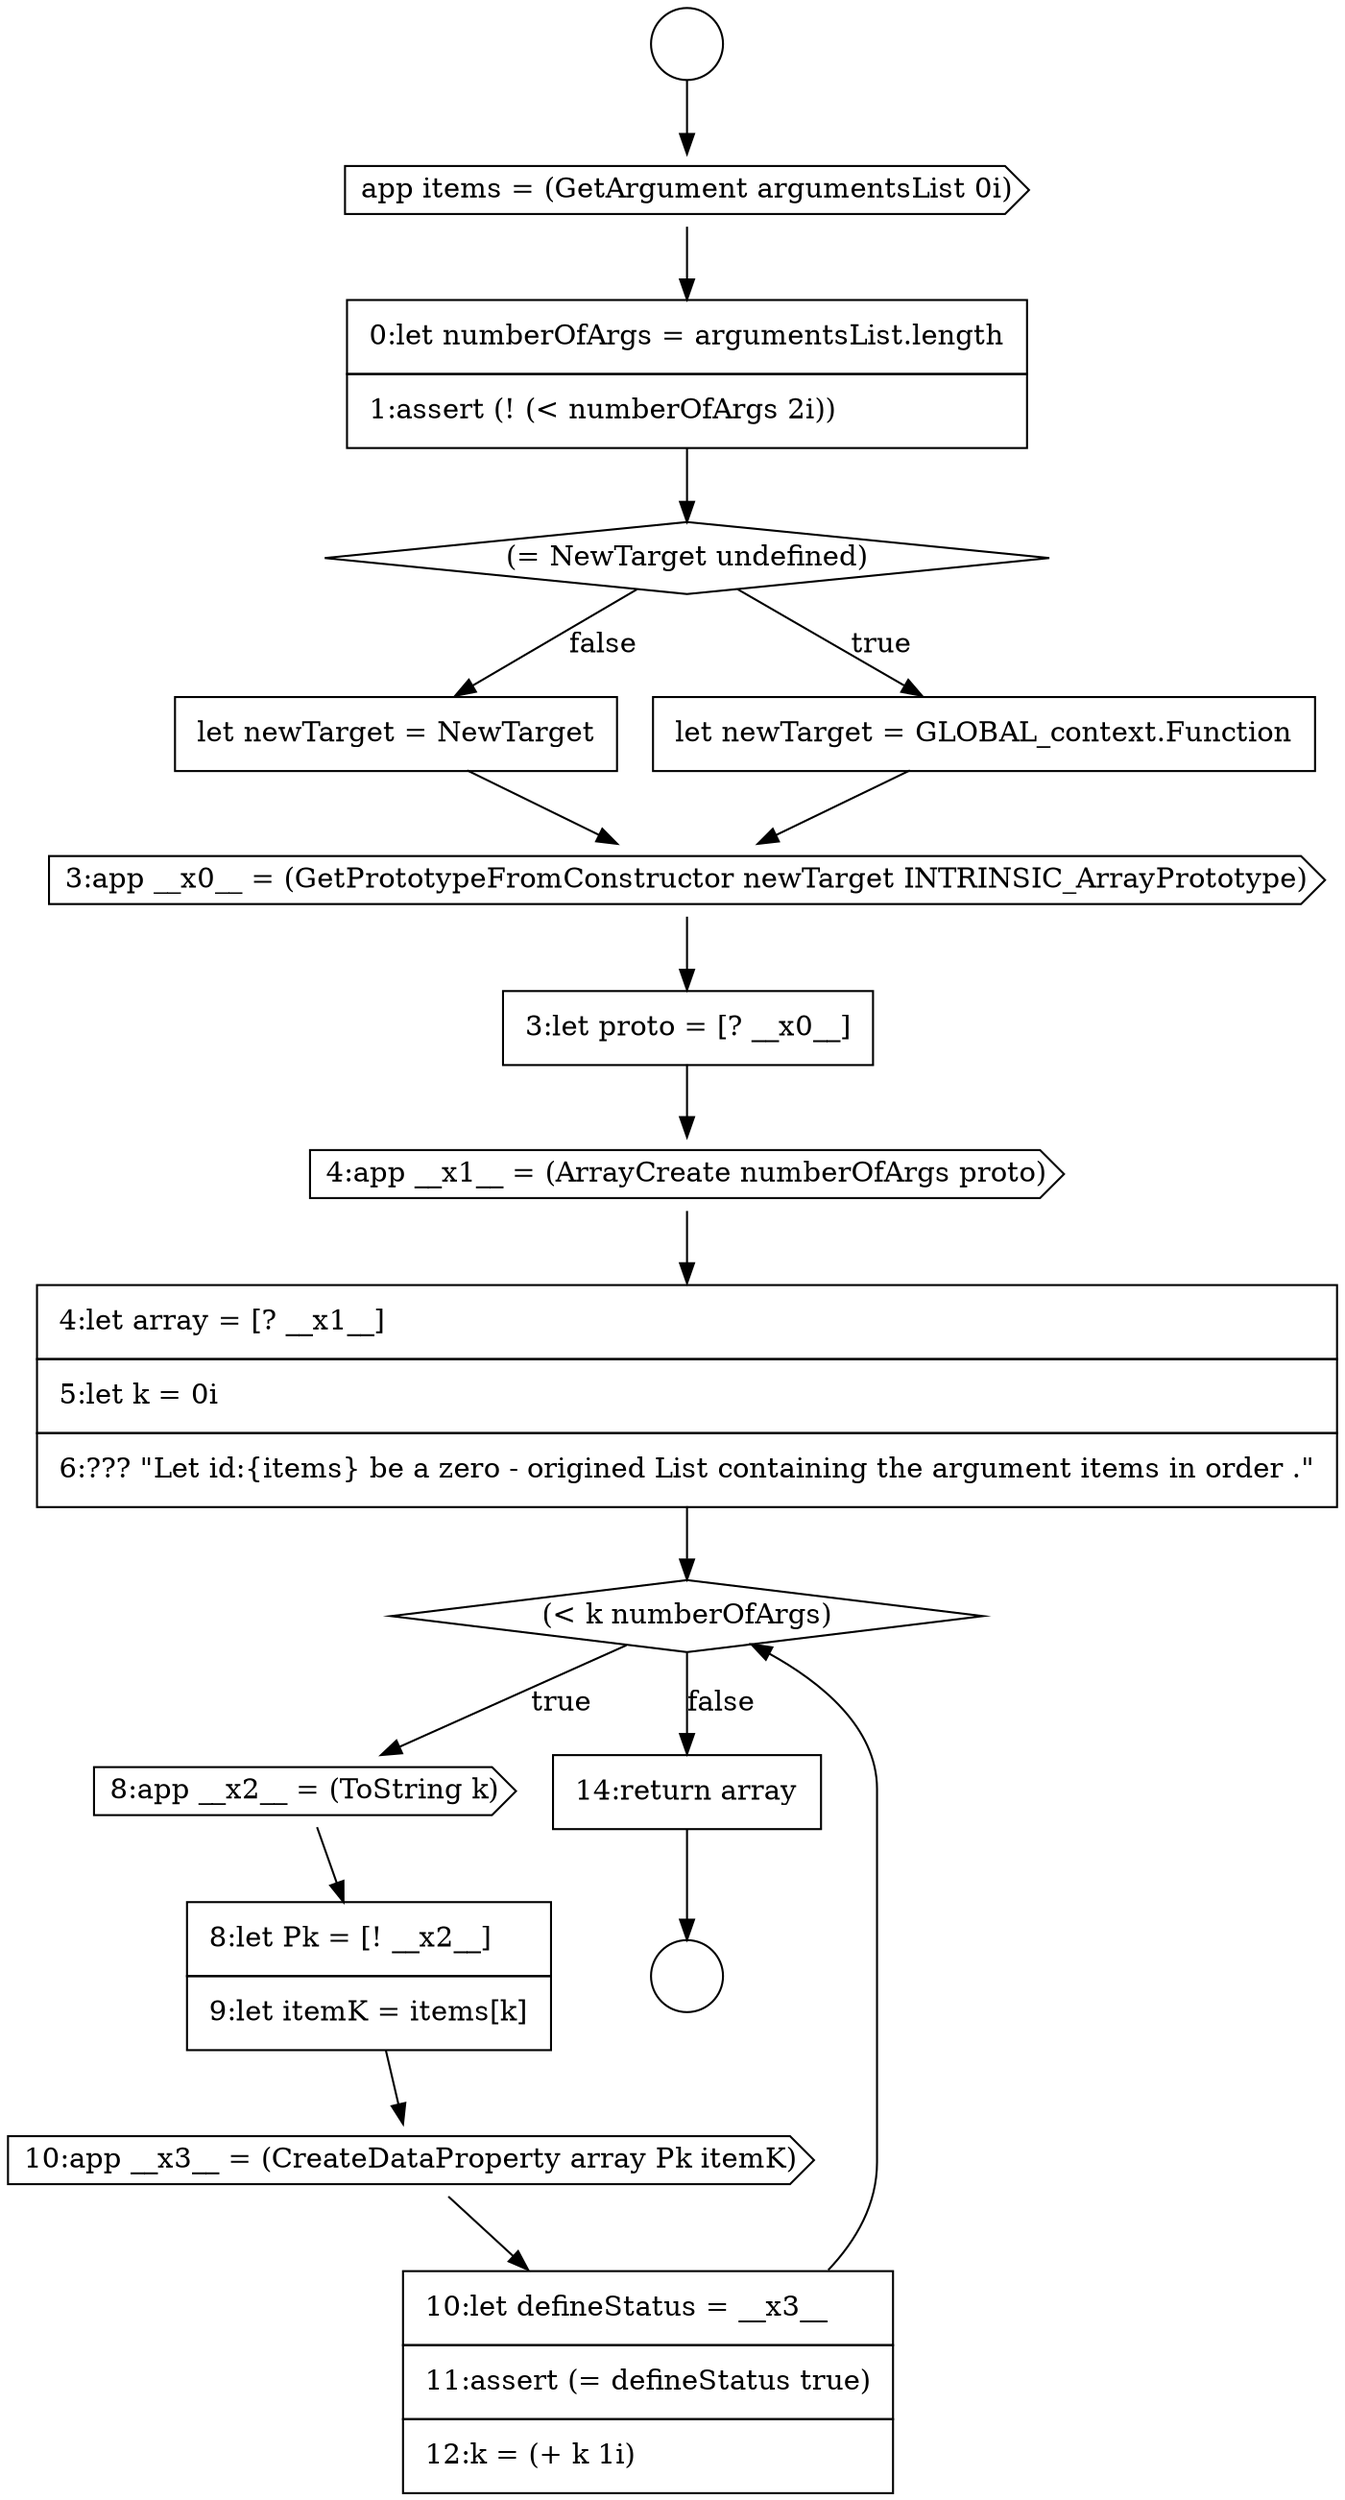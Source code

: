 digraph {
  node14478 [shape=none, margin=0, label=<<font color="black">
    <table border="0" cellborder="1" cellspacing="0" cellpadding="10">
      <tr><td align="left">3:let proto = [? __x0__]</td></tr>
    </table>
  </font>> color="black" fillcolor="white" style=filled]
  node14483 [shape=none, margin=0, label=<<font color="black">
    <table border="0" cellborder="1" cellspacing="0" cellpadding="10">
      <tr><td align="left">8:let Pk = [! __x2__]</td></tr>
      <tr><td align="left">9:let itemK = items[k]</td></tr>
    </table>
  </font>> color="black" fillcolor="white" style=filled]
  node14474 [shape=diamond, label=<<font color="black">(= NewTarget undefined)</font>> color="black" fillcolor="white" style=filled]
  node14484 [shape=cds, label=<<font color="black">10:app __x3__ = (CreateDataProperty array Pk itemK)</font>> color="black" fillcolor="white" style=filled]
  node14477 [shape=cds, label=<<font color="black">3:app __x0__ = (GetPrototypeFromConstructor newTarget INTRINSIC_ArrayPrototype)</font>> color="black" fillcolor="white" style=filled]
  node14473 [shape=none, margin=0, label=<<font color="black">
    <table border="0" cellborder="1" cellspacing="0" cellpadding="10">
      <tr><td align="left">0:let numberOfArgs = argumentsList.length</td></tr>
      <tr><td align="left">1:assert (! (&lt; numberOfArgs 2i))</td></tr>
    </table>
  </font>> color="black" fillcolor="white" style=filled]
  node14481 [shape=diamond, label=<<font color="black">(&lt; k numberOfArgs)</font>> color="black" fillcolor="white" style=filled]
  node14471 [shape=circle label=" " color="black" fillcolor="white" style=filled]
  node14476 [shape=none, margin=0, label=<<font color="black">
    <table border="0" cellborder="1" cellspacing="0" cellpadding="10">
      <tr><td align="left">let newTarget = NewTarget</td></tr>
    </table>
  </font>> color="black" fillcolor="white" style=filled]
  node14480 [shape=none, margin=0, label=<<font color="black">
    <table border="0" cellborder="1" cellspacing="0" cellpadding="10">
      <tr><td align="left">4:let array = [? __x1__]</td></tr>
      <tr><td align="left">5:let k = 0i</td></tr>
      <tr><td align="left">6:??? &quot;Let id:{items} be a zero - origined List containing the argument items in order .&quot;</td></tr>
    </table>
  </font>> color="black" fillcolor="white" style=filled]
  node14482 [shape=cds, label=<<font color="black">8:app __x2__ = (ToString k)</font>> color="black" fillcolor="white" style=filled]
  node14479 [shape=cds, label=<<font color="black">4:app __x1__ = (ArrayCreate numberOfArgs proto)</font>> color="black" fillcolor="white" style=filled]
  node14472 [shape=cds, label=<<font color="black">app items = (GetArgument argumentsList 0i)</font>> color="black" fillcolor="white" style=filled]
  node14475 [shape=none, margin=0, label=<<font color="black">
    <table border="0" cellborder="1" cellspacing="0" cellpadding="10">
      <tr><td align="left">let newTarget = GLOBAL_context.Function</td></tr>
    </table>
  </font>> color="black" fillcolor="white" style=filled]
  node14486 [shape=none, margin=0, label=<<font color="black">
    <table border="0" cellborder="1" cellspacing="0" cellpadding="10">
      <tr><td align="left">14:return array</td></tr>
    </table>
  </font>> color="black" fillcolor="white" style=filled]
  node14470 [shape=circle label=" " color="black" fillcolor="white" style=filled]
  node14485 [shape=none, margin=0, label=<<font color="black">
    <table border="0" cellborder="1" cellspacing="0" cellpadding="10">
      <tr><td align="left">10:let defineStatus = __x3__</td></tr>
      <tr><td align="left">11:assert (= defineStatus true)</td></tr>
      <tr><td align="left">12:k = (+ k 1i)</td></tr>
    </table>
  </font>> color="black" fillcolor="white" style=filled]
  node14475 -> node14477 [ color="black"]
  node14470 -> node14472 [ color="black"]
  node14481 -> node14482 [label=<<font color="black">true</font>> color="black"]
  node14481 -> node14486 [label=<<font color="black">false</font>> color="black"]
  node14474 -> node14475 [label=<<font color="black">true</font>> color="black"]
  node14474 -> node14476 [label=<<font color="black">false</font>> color="black"]
  node14479 -> node14480 [ color="black"]
  node14473 -> node14474 [ color="black"]
  node14482 -> node14483 [ color="black"]
  node14480 -> node14481 [ color="black"]
  node14483 -> node14484 [ color="black"]
  node14476 -> node14477 [ color="black"]
  node14477 -> node14478 [ color="black"]
  node14478 -> node14479 [ color="black"]
  node14485 -> node14481 [ color="black"]
  node14484 -> node14485 [ color="black"]
  node14486 -> node14471 [ color="black"]
  node14472 -> node14473 [ color="black"]
}
